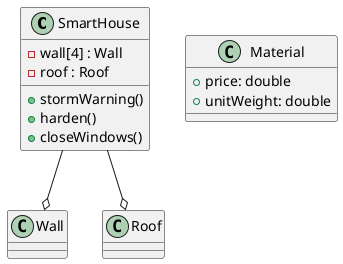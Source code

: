 @startuml
class SmartHouse {
    -wall[4] : Wall
    -roof : Roof
    +stormWarning()
    +harden()
    +closeWindows()
}

class Wall {
}

class Roof {
}

class Material {
    +price: double
    +unitWeight: double
}

SmartHouse --o Wall
SmartHouse --o Roof

@enduml
